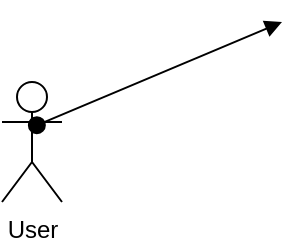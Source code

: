 <mxfile version="22.0.2" type="device">
  <diagram name="Страница — 1" id="Wo-3GQcv09PQ1knDRX87">
    <mxGraphModel dx="750" dy="415" grid="1" gridSize="10" guides="1" tooltips="1" connect="1" arrows="1" fold="1" page="1" pageScale="1" pageWidth="5000" pageHeight="5000" math="0" shadow="0">
      <root>
        <mxCell id="0" />
        <mxCell id="1" parent="0" />
        <mxCell id="Wi-vcoycW4LsgxpBkQx9-1" value="User" style="shape=umlActor;verticalLabelPosition=bottom;verticalAlign=top;html=1;" vertex="1" parent="1">
          <mxGeometry x="160" y="200" width="30" height="60" as="geometry" />
        </mxCell>
        <mxCell id="Wi-vcoycW4LsgxpBkQx9-6" value="" style="html=1;verticalAlign=bottom;startArrow=oval;startFill=1;endArrow=block;startSize=8;curved=0;rounded=0;exitX=0.581;exitY=0.36;exitDx=0;exitDy=0;exitPerimeter=0;" edge="1" parent="1" source="Wi-vcoycW4LsgxpBkQx9-1">
          <mxGeometry width="60" relative="1" as="geometry">
            <mxPoint x="330" y="220" as="sourcePoint" />
            <mxPoint x="300" y="170" as="targetPoint" />
          </mxGeometry>
        </mxCell>
      </root>
    </mxGraphModel>
  </diagram>
</mxfile>
